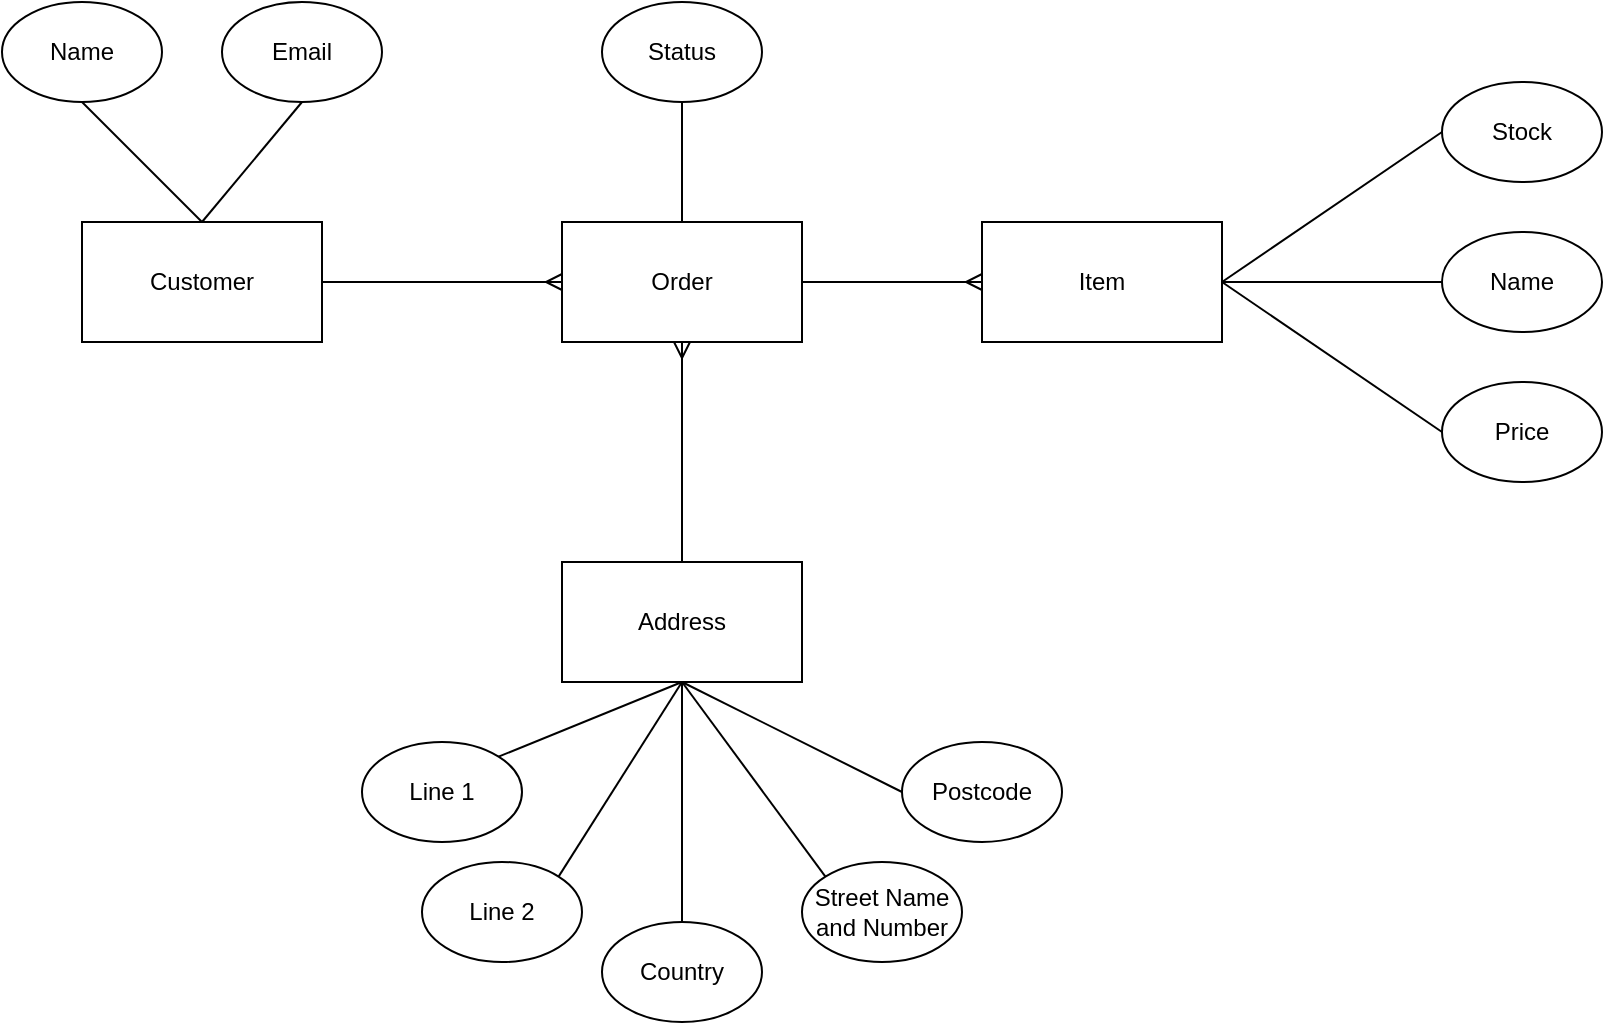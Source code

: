 <mxfile version="14.2.4" type="embed">
    <diagram id="Ds38o2VGDS8bv4jB6Fha" name="Page-1">
        <mxGraphModel dx="1115" dy="738" grid="1" gridSize="10" guides="1" tooltips="1" connect="1" arrows="1" fold="1" page="1" pageScale="1" pageWidth="827" pageHeight="1169" math="0" shadow="0">
            <root>
                <mxCell id="0"/>
                <mxCell id="1" parent="0"/>
                <mxCell id="6" style="edgeStyle=orthogonalEdgeStyle;rounded=0;orthogonalLoop=1;jettySize=auto;html=1;exitX=1;exitY=0.5;exitDx=0;exitDy=0;entryX=0;entryY=0.5;entryDx=0;entryDy=0;endArrow=ERmany;endFill=0;" edge="1" parent="1" source="2" target="3">
                    <mxGeometry relative="1" as="geometry"/>
                </mxCell>
                <mxCell id="2" value="Customer" style="rounded=0;whiteSpace=wrap;html=1;" vertex="1" parent="1">
                    <mxGeometry x="130" y="400" width="120" height="60" as="geometry"/>
                </mxCell>
                <mxCell id="11" style="edgeStyle=orthogonalEdgeStyle;rounded=0;orthogonalLoop=1;jettySize=auto;html=1;exitX=1;exitY=0.5;exitDx=0;exitDy=0;entryX=0;entryY=0.5;entryDx=0;entryDy=0;endArrow=ERmany;endFill=0;" edge="1" parent="1" source="3" target="9">
                    <mxGeometry relative="1" as="geometry"/>
                </mxCell>
                <mxCell id="3" value="Order" style="rounded=0;whiteSpace=wrap;html=1;" vertex="1" parent="1">
                    <mxGeometry x="370" y="400" width="120" height="60" as="geometry"/>
                </mxCell>
                <mxCell id="7" style="edgeStyle=orthogonalEdgeStyle;rounded=0;orthogonalLoop=1;jettySize=auto;html=1;exitX=0.5;exitY=0;exitDx=0;exitDy=0;entryX=0.5;entryY=1;entryDx=0;entryDy=0;endArrow=ERmany;endFill=0;" edge="1" parent="1" source="5" target="3">
                    <mxGeometry relative="1" as="geometry"/>
                </mxCell>
                <mxCell id="5" value="Address" style="rounded=0;whiteSpace=wrap;html=1;" vertex="1" parent="1">
                    <mxGeometry x="370" y="570" width="120" height="60" as="geometry"/>
                </mxCell>
                <mxCell id="16" style="rounded=0;orthogonalLoop=1;jettySize=auto;html=1;exitX=1;exitY=0.5;exitDx=0;exitDy=0;entryX=0;entryY=0.5;entryDx=0;entryDy=0;endArrow=none;endFill=0;" edge="1" parent="1" source="9" target="12">
                    <mxGeometry relative="1" as="geometry"/>
                </mxCell>
                <mxCell id="17" style="edgeStyle=none;rounded=0;orthogonalLoop=1;jettySize=auto;html=1;exitX=1;exitY=0.5;exitDx=0;exitDy=0;entryX=0;entryY=0.5;entryDx=0;entryDy=0;endArrow=none;endFill=0;" edge="1" parent="1" source="9" target="13">
                    <mxGeometry relative="1" as="geometry"/>
                </mxCell>
                <mxCell id="18" style="edgeStyle=none;rounded=0;orthogonalLoop=1;jettySize=auto;html=1;exitX=1;exitY=0.5;exitDx=0;exitDy=0;entryX=0;entryY=0.5;entryDx=0;entryDy=0;endArrow=none;endFill=0;" edge="1" parent="1" source="9" target="15">
                    <mxGeometry relative="1" as="geometry"/>
                </mxCell>
                <mxCell id="9" value="Item" style="rounded=0;whiteSpace=wrap;html=1;" vertex="1" parent="1">
                    <mxGeometry x="580" y="400" width="120" height="60" as="geometry"/>
                </mxCell>
                <mxCell id="12" value="Stock" style="ellipse;whiteSpace=wrap;html=1;" vertex="1" parent="1">
                    <mxGeometry x="810" y="330" width="80" height="50" as="geometry"/>
                </mxCell>
                <mxCell id="13" value="Name" style="ellipse;whiteSpace=wrap;html=1;" vertex="1" parent="1">
                    <mxGeometry x="810" y="405" width="80" height="50" as="geometry"/>
                </mxCell>
                <mxCell id="15" value="Price" style="ellipse;whiteSpace=wrap;html=1;" vertex="1" parent="1">
                    <mxGeometry x="810" y="480" width="80" height="50" as="geometry"/>
                </mxCell>
                <mxCell id="22" style="edgeStyle=none;rounded=0;orthogonalLoop=1;jettySize=auto;html=1;exitX=0.5;exitY=1;exitDx=0;exitDy=0;entryX=0.5;entryY=0;entryDx=0;entryDy=0;endArrow=none;endFill=0;" edge="1" parent="1" source="20" target="2">
                    <mxGeometry relative="1" as="geometry"/>
                </mxCell>
                <mxCell id="20" value="Name" style="ellipse;whiteSpace=wrap;html=1;" vertex="1" parent="1">
                    <mxGeometry x="90" y="290" width="80" height="50" as="geometry"/>
                </mxCell>
                <mxCell id="23" style="edgeStyle=none;rounded=0;orthogonalLoop=1;jettySize=auto;html=1;exitX=0.5;exitY=1;exitDx=0;exitDy=0;entryX=0.5;entryY=0;entryDx=0;entryDy=0;endArrow=none;endFill=0;" edge="1" parent="1" source="21" target="2">
                    <mxGeometry relative="1" as="geometry"/>
                </mxCell>
                <mxCell id="21" value="Email" style="ellipse;whiteSpace=wrap;html=1;" vertex="1" parent="1">
                    <mxGeometry x="200" y="290" width="80" height="50" as="geometry"/>
                </mxCell>
                <mxCell id="32" style="edgeStyle=none;rounded=0;orthogonalLoop=1;jettySize=auto;html=1;exitX=1;exitY=0;exitDx=0;exitDy=0;endArrow=none;endFill=0;" edge="1" parent="1" source="24">
                    <mxGeometry relative="1" as="geometry">
                        <mxPoint x="430" y="630" as="targetPoint"/>
                    </mxGeometry>
                </mxCell>
                <mxCell id="24" value="Line 1" style="ellipse;whiteSpace=wrap;html=1;" vertex="1" parent="1">
                    <mxGeometry x="270" y="660" width="80" height="50" as="geometry"/>
                </mxCell>
                <mxCell id="31" style="edgeStyle=none;rounded=0;orthogonalLoop=1;jettySize=auto;html=1;exitX=1;exitY=0;exitDx=0;exitDy=0;entryX=0.5;entryY=1;entryDx=0;entryDy=0;endArrow=none;endFill=0;" edge="1" parent="1" source="25" target="5">
                    <mxGeometry relative="1" as="geometry"/>
                </mxCell>
                <mxCell id="25" value="Line 2" style="ellipse;whiteSpace=wrap;html=1;" vertex="1" parent="1">
                    <mxGeometry x="300" y="720" width="80" height="50" as="geometry"/>
                </mxCell>
                <mxCell id="33" style="edgeStyle=none;rounded=0;orthogonalLoop=1;jettySize=auto;html=1;exitX=0.5;exitY=0;exitDx=0;exitDy=0;endArrow=none;endFill=0;" edge="1" parent="1" source="26">
                    <mxGeometry relative="1" as="geometry">
                        <mxPoint x="430" y="630" as="targetPoint"/>
                    </mxGeometry>
                </mxCell>
                <mxCell id="26" value="Country" style="ellipse;whiteSpace=wrap;html=1;" vertex="1" parent="1">
                    <mxGeometry x="390" y="750" width="80" height="50" as="geometry"/>
                </mxCell>
                <mxCell id="34" style="edgeStyle=none;rounded=0;orthogonalLoop=1;jettySize=auto;html=1;exitX=0;exitY=0.5;exitDx=0;exitDy=0;entryX=0.5;entryY=1;entryDx=0;entryDy=0;endArrow=none;endFill=0;" edge="1" parent="1" source="27" target="5">
                    <mxGeometry relative="1" as="geometry"/>
                </mxCell>
                <mxCell id="27" value="Postcode" style="ellipse;whiteSpace=wrap;html=1;" vertex="1" parent="1">
                    <mxGeometry x="540" y="660" width="80" height="50" as="geometry"/>
                </mxCell>
                <mxCell id="35" style="edgeStyle=none;rounded=0;orthogonalLoop=1;jettySize=auto;html=1;exitX=0;exitY=0;exitDx=0;exitDy=0;endArrow=none;endFill=0;" edge="1" parent="1" source="28">
                    <mxGeometry relative="1" as="geometry">
                        <mxPoint x="430" y="630" as="targetPoint"/>
                    </mxGeometry>
                </mxCell>
                <mxCell id="28" value="Street Name and Number" style="ellipse;whiteSpace=wrap;html=1;" vertex="1" parent="1">
                    <mxGeometry x="490" y="720" width="80" height="50" as="geometry"/>
                </mxCell>
                <mxCell id="37" style="edgeStyle=none;rounded=0;orthogonalLoop=1;jettySize=auto;html=1;exitX=0.5;exitY=1;exitDx=0;exitDy=0;entryX=0.5;entryY=0;entryDx=0;entryDy=0;endArrow=none;endFill=0;" edge="1" parent="1" source="36" target="3">
                    <mxGeometry relative="1" as="geometry"/>
                </mxCell>
                <mxCell id="36" value="Status" style="ellipse;whiteSpace=wrap;html=1;" vertex="1" parent="1">
                    <mxGeometry x="390" y="290" width="80" height="50" as="geometry"/>
                </mxCell>
            </root>
        </mxGraphModel>
    </diagram>
</mxfile>